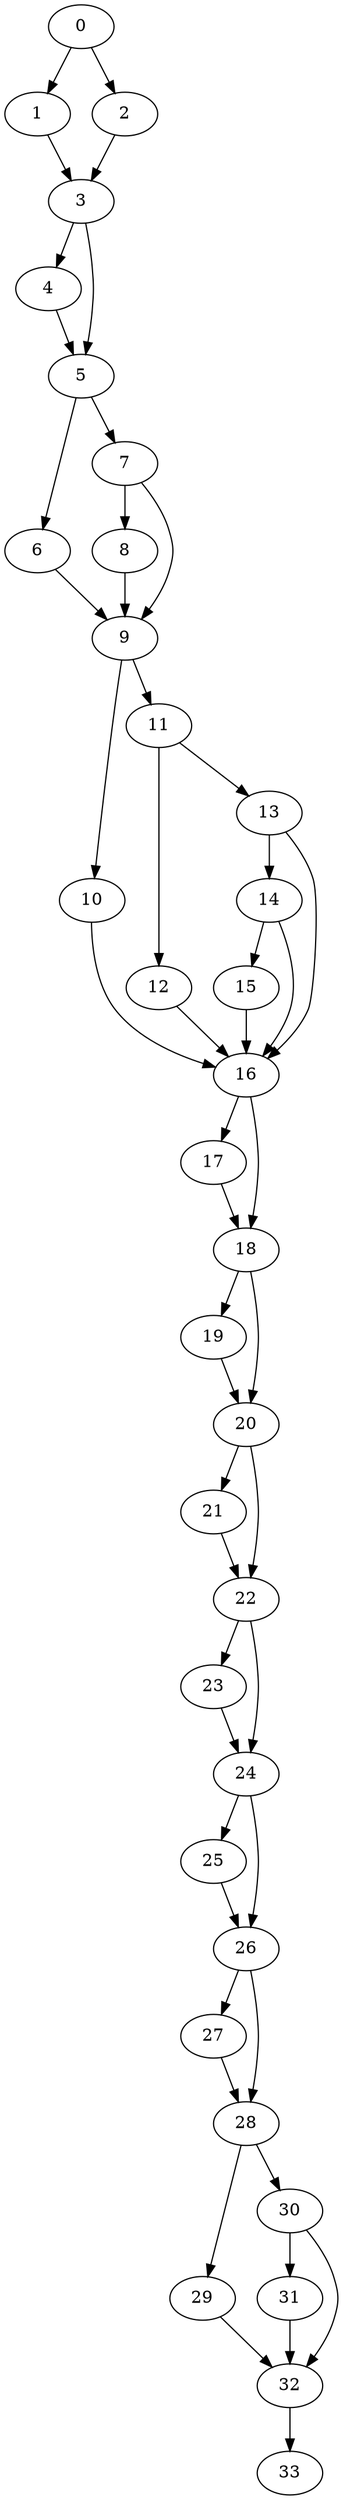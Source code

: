 digraph {
	0
	1
	2
	3
	4
	5
	6
	7
	8
	9
	10
	11
	12
	13
	14
	15
	16
	17
	18
	19
	20
	21
	22
	23
	24
	25
	26
	27
	28
	29
	30
	31
	32
	33
	1 -> 3
	2 -> 3
	11 -> 13
	22 -> 23
	3 -> 5
	4 -> 5
	9 -> 10
	16 -> 18
	17 -> 18
	18 -> 20
	19 -> 20
	22 -> 24
	23 -> 24
	26 -> 27
	0 -> 1
	3 -> 4
	7 -> 8
	11 -> 12
	16 -> 17
	13 -> 14
	32 -> 33
	30 -> 31
	5 -> 6
	20 -> 21
	26 -> 28
	27 -> 28
	28 -> 29
	12 -> 16
	13 -> 16
	14 -> 16
	15 -> 16
	10 -> 16
	0 -> 2
	24 -> 26
	25 -> 26
	20 -> 22
	21 -> 22
	24 -> 25
	28 -> 30
	5 -> 7
	6 -> 9
	7 -> 9
	8 -> 9
	9 -> 11
	14 -> 15
	18 -> 19
	29 -> 32
	30 -> 32
	31 -> 32
}

